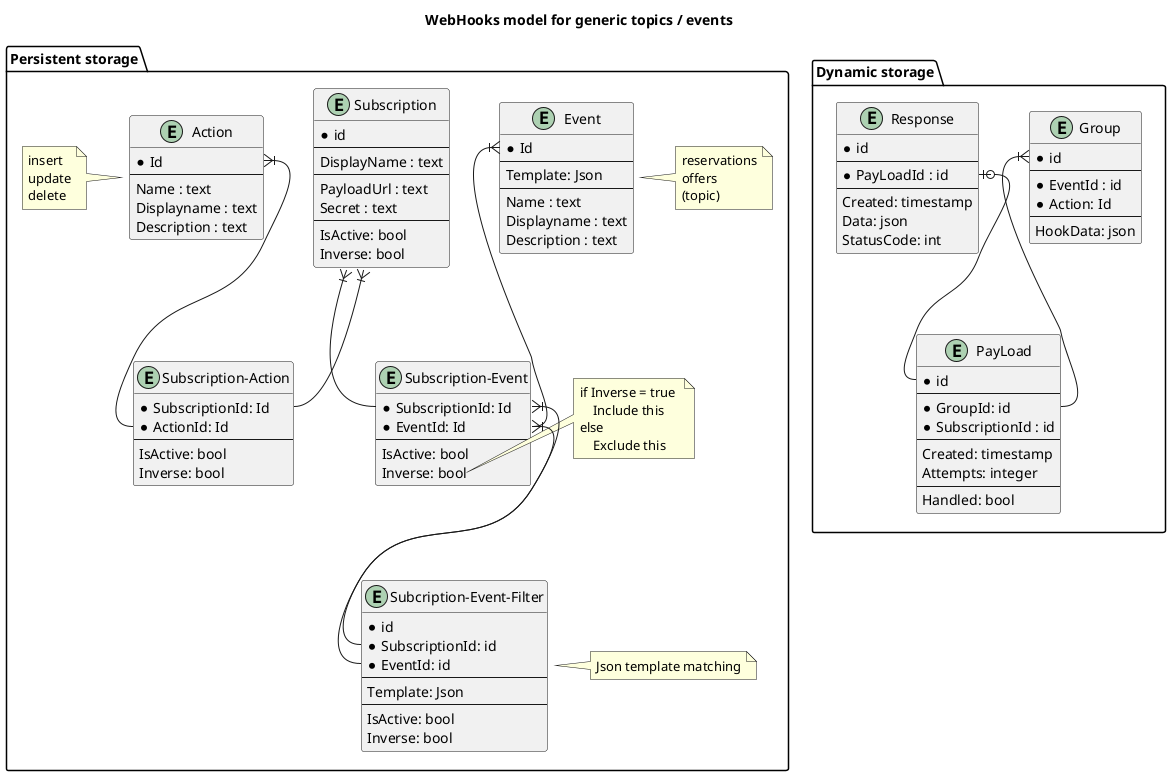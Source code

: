 @startuml WebHooks data
title WebHooks model for generic topics / events
package "Persistent storage" {



entity "Subscription" {
  *id 
  --
  DisplayName : text
  --
  PayloadUrl : text
  Secret : text
  --
  IsActive: bool
  Inverse: bool
}

entity Event as "Event" {
  *Id
  --
  Template: Json
  --
  Name : text
  Displayname : text
  Description : text
}


note right of Event
    reservations
    offers
    (topic)
end note



entity "Action" {
  *Id
  --
  Name : text
  Displayname : text
  Description : text
}

note left of Action
    insert
    update
    delete
end note

entity SE as "Subscription-Event" {
  *SubscriptionId: Id
  *EventId: Id 
  --
  IsActive: bool
  Inverse: bool
}



note right of  SE::Inverse
    if Inverse = true 
        Include this  
    else
        Exclude this
end note


Subscription::Id }|-- SE::SubscriptionId
Event::Id }|-- SE::EventId

entity SA as "Subscription-Action" {
  *SubscriptionId: Id
  *ActionId: Id
  --
  IsActive: bool
  Inverse: bool
}

Subscription::Id }|-- SA::SubscriptionId
Action::Id }|-- SA::ActionId



entity SEF as "Subcription-Event-Filter" {
  *id  
  *SubscriptionId: id  
  *EventId: id
  --
  Template: Json
  --
  IsActive: bool
  Inverse: bool
}

note right of SEF
    Json template matching
end note

SE::SubscriptionId }|-- SEF::SubscriptionId
SE::EventId }|-- SEF::EventId



}

package "Dynamic storage" {


entity g as "Group" {
  *id
  --
  *EventId : id
  *Action: Id
  --
  HookData: json
}
    
entity "PayLoad" {
  *id
  --
  *GroupId: id  
  *SubscriptionId : id
  --
  Created: timestamp
  Attempts: integer
  --
  Handled: bool
}

entity "Response" {
  *id 
  --
  *PayLoadId : id
  --
  Created: timestamp
  Data: json
  StatusCode: int
}

g::id }|-- PayLoad::GroupId
Response::PayLoadId |o-- PayLoad::id




}

